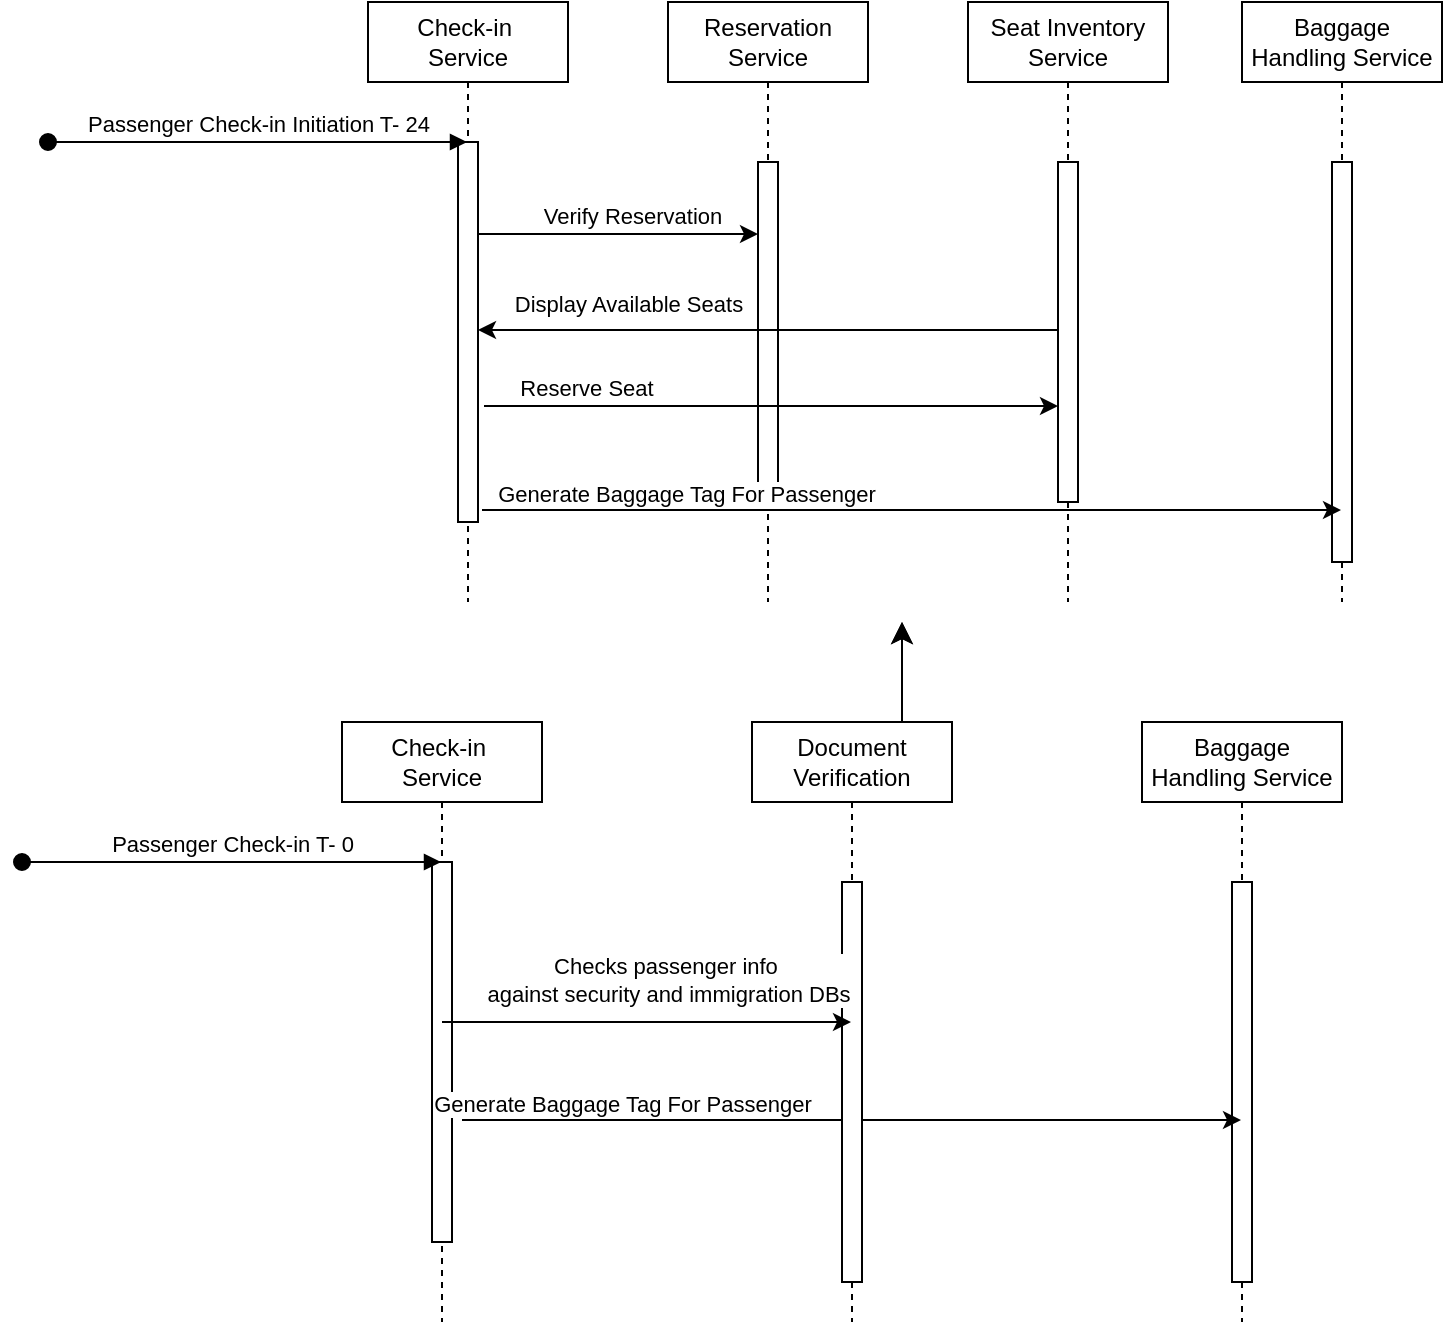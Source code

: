 <mxfile version="24.7.17">
  <diagram name="Page-1" id="2YBvvXClWsGukQMizWep">
    <mxGraphModel dx="1434" dy="738" grid="1" gridSize="10" guides="1" tooltips="1" connect="1" arrows="1" fold="1" page="1" pageScale="1" pageWidth="850" pageHeight="1100" math="0" shadow="0">
      <root>
        <mxCell id="0" />
        <mxCell id="1" parent="0" />
        <mxCell id="aM9ryv3xv72pqoxQDRHE-1" value="Check-in&amp;nbsp;&lt;div&gt;Service&lt;/div&gt;" style="shape=umlLifeline;perimeter=lifelinePerimeter;whiteSpace=wrap;html=1;container=0;dropTarget=0;collapsible=0;recursiveResize=0;outlineConnect=0;portConstraint=eastwest;newEdgeStyle={&quot;edgeStyle&quot;:&quot;elbowEdgeStyle&quot;,&quot;elbow&quot;:&quot;vertical&quot;,&quot;curved&quot;:0,&quot;rounded&quot;:0};" parent="1" vertex="1">
          <mxGeometry x="183" y="50" width="100" height="300" as="geometry" />
        </mxCell>
        <mxCell id="aM9ryv3xv72pqoxQDRHE-2" value="" style="html=1;points=[];perimeter=orthogonalPerimeter;outlineConnect=0;targetShapes=umlLifeline;portConstraint=eastwest;newEdgeStyle={&quot;edgeStyle&quot;:&quot;elbowEdgeStyle&quot;,&quot;elbow&quot;:&quot;vertical&quot;,&quot;curved&quot;:0,&quot;rounded&quot;:0};" parent="aM9ryv3xv72pqoxQDRHE-1" vertex="1">
          <mxGeometry x="45" y="70" width="10" height="190" as="geometry" />
        </mxCell>
        <mxCell id="aM9ryv3xv72pqoxQDRHE-3" value="Passenger Check-in Initiation T- 24" style="html=1;verticalAlign=bottom;startArrow=oval;endArrow=block;startSize=8;edgeStyle=elbowEdgeStyle;elbow=vertical;curved=0;rounded=0;" parent="aM9ryv3xv72pqoxQDRHE-1" target="aM9ryv3xv72pqoxQDRHE-1" edge="1">
          <mxGeometry relative="1" as="geometry">
            <mxPoint x="-160" y="70" as="sourcePoint" />
            <mxPoint x="-32" y="69" as="targetPoint" />
          </mxGeometry>
        </mxCell>
        <mxCell id="aM9ryv3xv72pqoxQDRHE-5" value="Reservation Service" style="shape=umlLifeline;perimeter=lifelinePerimeter;whiteSpace=wrap;html=1;container=0;dropTarget=0;collapsible=0;recursiveResize=0;outlineConnect=0;portConstraint=eastwest;newEdgeStyle={&quot;edgeStyle&quot;:&quot;elbowEdgeStyle&quot;,&quot;elbow&quot;:&quot;vertical&quot;,&quot;curved&quot;:0,&quot;rounded&quot;:0};" parent="1" vertex="1">
          <mxGeometry x="333" y="50" width="100" height="300" as="geometry" />
        </mxCell>
        <mxCell id="aM9ryv3xv72pqoxQDRHE-6" value="" style="html=1;points=[];perimeter=orthogonalPerimeter;outlineConnect=0;targetShapes=umlLifeline;portConstraint=eastwest;newEdgeStyle={&quot;edgeStyle&quot;:&quot;elbowEdgeStyle&quot;,&quot;elbow&quot;:&quot;vertical&quot;,&quot;curved&quot;:0,&quot;rounded&quot;:0};" parent="aM9ryv3xv72pqoxQDRHE-5" vertex="1">
          <mxGeometry x="45" y="80" width="10" height="170" as="geometry" />
        </mxCell>
        <mxCell id="A5Q3U65SZ9ayOwc_HAjR-1" value="" style="endArrow=classic;html=1;rounded=0;" edge="1" parent="1" target="aM9ryv3xv72pqoxQDRHE-6">
          <mxGeometry width="50" height="50" relative="1" as="geometry">
            <mxPoint x="238" y="166" as="sourcePoint" />
            <mxPoint x="373" y="170" as="targetPoint" />
          </mxGeometry>
        </mxCell>
        <mxCell id="A5Q3U65SZ9ayOwc_HAjR-2" value="Verify Reservation" style="edgeLabel;html=1;align=center;verticalAlign=middle;resizable=0;points=[];" vertex="1" connectable="0" parent="A5Q3U65SZ9ayOwc_HAjR-1">
          <mxGeometry x="0.1" y="1" relative="1" as="geometry">
            <mxPoint y="-8" as="offset" />
          </mxGeometry>
        </mxCell>
        <mxCell id="A5Q3U65SZ9ayOwc_HAjR-4" value="Seat Inventory Service" style="shape=umlLifeline;perimeter=lifelinePerimeter;whiteSpace=wrap;html=1;container=0;dropTarget=0;collapsible=0;recursiveResize=0;outlineConnect=0;portConstraint=eastwest;newEdgeStyle={&quot;edgeStyle&quot;:&quot;elbowEdgeStyle&quot;,&quot;elbow&quot;:&quot;vertical&quot;,&quot;curved&quot;:0,&quot;rounded&quot;:0};" vertex="1" parent="1">
          <mxGeometry x="483" y="50" width="100" height="300" as="geometry" />
        </mxCell>
        <mxCell id="A5Q3U65SZ9ayOwc_HAjR-5" value="" style="html=1;points=[];perimeter=orthogonalPerimeter;outlineConnect=0;targetShapes=umlLifeline;portConstraint=eastwest;newEdgeStyle={&quot;edgeStyle&quot;:&quot;elbowEdgeStyle&quot;,&quot;elbow&quot;:&quot;vertical&quot;,&quot;curved&quot;:0,&quot;rounded&quot;:0};" vertex="1" parent="A5Q3U65SZ9ayOwc_HAjR-4">
          <mxGeometry x="45" y="80" width="10" height="170" as="geometry" />
        </mxCell>
        <mxCell id="A5Q3U65SZ9ayOwc_HAjR-6" value="" style="endArrow=classic;html=1;rounded=0;" edge="1" parent="1" source="A5Q3U65SZ9ayOwc_HAjR-5">
          <mxGeometry width="50" height="50" relative="1" as="geometry">
            <mxPoint x="520" y="210" as="sourcePoint" />
            <mxPoint x="238" y="214" as="targetPoint" />
          </mxGeometry>
        </mxCell>
        <mxCell id="A5Q3U65SZ9ayOwc_HAjR-7" value="Display Available Seats" style="edgeLabel;html=1;align=center;verticalAlign=middle;resizable=0;points=[];" vertex="1" connectable="0" parent="A5Q3U65SZ9ayOwc_HAjR-6">
          <mxGeometry x="-0.433" y="1" relative="1" as="geometry">
            <mxPoint x="-133" y="-14" as="offset" />
          </mxGeometry>
        </mxCell>
        <mxCell id="A5Q3U65SZ9ayOwc_HAjR-8" value="" style="endArrow=classic;html=1;rounded=0;" edge="1" parent="1">
          <mxGeometry width="50" height="50" relative="1" as="geometry">
            <mxPoint x="241" y="252" as="sourcePoint" />
            <mxPoint x="528" y="252" as="targetPoint" />
          </mxGeometry>
        </mxCell>
        <mxCell id="A5Q3U65SZ9ayOwc_HAjR-9" value="Reserve Seat" style="edgeLabel;html=1;align=center;verticalAlign=middle;resizable=0;points=[];" vertex="1" connectable="0" parent="A5Q3U65SZ9ayOwc_HAjR-8">
          <mxGeometry x="0.1" y="1" relative="1" as="geometry">
            <mxPoint x="-107" y="-8" as="offset" />
          </mxGeometry>
        </mxCell>
        <mxCell id="A5Q3U65SZ9ayOwc_HAjR-11" value="Baggage Handling Service" style="shape=umlLifeline;perimeter=lifelinePerimeter;whiteSpace=wrap;html=1;container=0;dropTarget=0;collapsible=0;recursiveResize=0;outlineConnect=0;portConstraint=eastwest;newEdgeStyle={&quot;edgeStyle&quot;:&quot;elbowEdgeStyle&quot;,&quot;elbow&quot;:&quot;vertical&quot;,&quot;curved&quot;:0,&quot;rounded&quot;:0};" vertex="1" parent="1">
          <mxGeometry x="620" y="50" width="100" height="300" as="geometry" />
        </mxCell>
        <mxCell id="A5Q3U65SZ9ayOwc_HAjR-12" value="" style="html=1;points=[];perimeter=orthogonalPerimeter;outlineConnect=0;targetShapes=umlLifeline;portConstraint=eastwest;newEdgeStyle={&quot;edgeStyle&quot;:&quot;elbowEdgeStyle&quot;,&quot;elbow&quot;:&quot;vertical&quot;,&quot;curved&quot;:0,&quot;rounded&quot;:0};" vertex="1" parent="A5Q3U65SZ9ayOwc_HAjR-11">
          <mxGeometry x="45" y="80" width="10" height="200" as="geometry" />
        </mxCell>
        <mxCell id="A5Q3U65SZ9ayOwc_HAjR-14" value="" style="endArrow=classic;html=1;rounded=0;" edge="1" parent="1">
          <mxGeometry width="50" height="50" relative="1" as="geometry">
            <mxPoint x="240" y="304" as="sourcePoint" />
            <mxPoint x="669.5" y="304" as="targetPoint" />
          </mxGeometry>
        </mxCell>
        <mxCell id="A5Q3U65SZ9ayOwc_HAjR-15" value="Generate Baggage Tag For Passenger" style="edgeLabel;html=1;align=center;verticalAlign=middle;resizable=0;points=[];" vertex="1" connectable="0" parent="A5Q3U65SZ9ayOwc_HAjR-14">
          <mxGeometry x="0.1" y="1" relative="1" as="geometry">
            <mxPoint x="-134" y="-7" as="offset" />
          </mxGeometry>
        </mxCell>
        <mxCell id="A5Q3U65SZ9ayOwc_HAjR-16" value="Check-in&amp;nbsp;&lt;div&gt;Service&lt;/div&gt;" style="shape=umlLifeline;perimeter=lifelinePerimeter;whiteSpace=wrap;html=1;container=0;dropTarget=0;collapsible=0;recursiveResize=0;outlineConnect=0;portConstraint=eastwest;newEdgeStyle={&quot;edgeStyle&quot;:&quot;elbowEdgeStyle&quot;,&quot;elbow&quot;:&quot;vertical&quot;,&quot;curved&quot;:0,&quot;rounded&quot;:0};" vertex="1" parent="1">
          <mxGeometry x="170" y="410" width="100" height="300" as="geometry" />
        </mxCell>
        <mxCell id="A5Q3U65SZ9ayOwc_HAjR-17" value="" style="html=1;points=[];perimeter=orthogonalPerimeter;outlineConnect=0;targetShapes=umlLifeline;portConstraint=eastwest;newEdgeStyle={&quot;edgeStyle&quot;:&quot;elbowEdgeStyle&quot;,&quot;elbow&quot;:&quot;vertical&quot;,&quot;curved&quot;:0,&quot;rounded&quot;:0};" vertex="1" parent="A5Q3U65SZ9ayOwc_HAjR-16">
          <mxGeometry x="45" y="70" width="10" height="190" as="geometry" />
        </mxCell>
        <mxCell id="A5Q3U65SZ9ayOwc_HAjR-18" value="Passenger Check-in T- 0" style="html=1;verticalAlign=bottom;startArrow=oval;endArrow=block;startSize=8;edgeStyle=elbowEdgeStyle;elbow=vertical;curved=0;rounded=0;" edge="1" parent="A5Q3U65SZ9ayOwc_HAjR-16" target="A5Q3U65SZ9ayOwc_HAjR-16">
          <mxGeometry relative="1" as="geometry">
            <mxPoint x="-160" y="70" as="sourcePoint" />
            <mxPoint x="-32" y="69" as="targetPoint" />
          </mxGeometry>
        </mxCell>
        <mxCell id="A5Q3U65SZ9ayOwc_HAjR-29" value="Baggage Handling Service" style="shape=umlLifeline;perimeter=lifelinePerimeter;whiteSpace=wrap;html=1;container=0;dropTarget=0;collapsible=0;recursiveResize=0;outlineConnect=0;portConstraint=eastwest;newEdgeStyle={&quot;edgeStyle&quot;:&quot;elbowEdgeStyle&quot;,&quot;elbow&quot;:&quot;vertical&quot;,&quot;curved&quot;:0,&quot;rounded&quot;:0};" vertex="1" parent="1">
          <mxGeometry x="570" y="410" width="100" height="300" as="geometry" />
        </mxCell>
        <mxCell id="A5Q3U65SZ9ayOwc_HAjR-30" value="" style="html=1;points=[];perimeter=orthogonalPerimeter;outlineConnect=0;targetShapes=umlLifeline;portConstraint=eastwest;newEdgeStyle={&quot;edgeStyle&quot;:&quot;elbowEdgeStyle&quot;,&quot;elbow&quot;:&quot;vertical&quot;,&quot;curved&quot;:0,&quot;rounded&quot;:0};" vertex="1" parent="A5Q3U65SZ9ayOwc_HAjR-29">
          <mxGeometry x="45" y="80" width="10" height="200" as="geometry" />
        </mxCell>
        <mxCell id="A5Q3U65SZ9ayOwc_HAjR-31" value="" style="endArrow=classic;html=1;rounded=0;" edge="1" parent="1">
          <mxGeometry width="50" height="50" relative="1" as="geometry">
            <mxPoint x="230" y="609" as="sourcePoint" />
            <mxPoint x="619.5" y="609" as="targetPoint" />
          </mxGeometry>
        </mxCell>
        <mxCell id="A5Q3U65SZ9ayOwc_HAjR-32" value="Generate Baggage Tag For Passenger" style="edgeLabel;html=1;align=center;verticalAlign=middle;resizable=0;points=[];" vertex="1" connectable="0" parent="A5Q3U65SZ9ayOwc_HAjR-31">
          <mxGeometry x="0.1" y="1" relative="1" as="geometry">
            <mxPoint x="-134" y="-7" as="offset" />
          </mxGeometry>
        </mxCell>
        <mxCell id="A5Q3U65SZ9ayOwc_HAjR-33" value="Document Verification" style="shape=umlLifeline;perimeter=lifelinePerimeter;whiteSpace=wrap;html=1;container=0;dropTarget=0;collapsible=0;recursiveResize=0;outlineConnect=0;portConstraint=eastwest;newEdgeStyle={&quot;edgeStyle&quot;:&quot;elbowEdgeStyle&quot;,&quot;elbow&quot;:&quot;vertical&quot;,&quot;curved&quot;:0,&quot;rounded&quot;:0};" vertex="1" parent="1">
          <mxGeometry x="375" y="410" width="100" height="300" as="geometry" />
        </mxCell>
        <mxCell id="A5Q3U65SZ9ayOwc_HAjR-34" value="" style="html=1;points=[];perimeter=orthogonalPerimeter;outlineConnect=0;targetShapes=umlLifeline;portConstraint=eastwest;newEdgeStyle={&quot;edgeStyle&quot;:&quot;elbowEdgeStyle&quot;,&quot;elbow&quot;:&quot;vertical&quot;,&quot;curved&quot;:0,&quot;rounded&quot;:0};" vertex="1" parent="A5Q3U65SZ9ayOwc_HAjR-33">
          <mxGeometry x="45" y="80" width="10" height="200" as="geometry" />
        </mxCell>
        <mxCell id="A5Q3U65SZ9ayOwc_HAjR-35" value="" style="endArrow=classic;html=1;rounded=0;" edge="1" parent="1" source="A5Q3U65SZ9ayOwc_HAjR-16" target="A5Q3U65SZ9ayOwc_HAjR-33">
          <mxGeometry width="50" height="50" relative="1" as="geometry">
            <mxPoint x="330" y="630" as="sourcePoint" />
            <mxPoint x="450" y="360" as="targetPoint" />
          </mxGeometry>
        </mxCell>
        <mxCell id="A5Q3U65SZ9ayOwc_HAjR-36" value="Checks passenger info&amp;nbsp;&lt;div&gt;against security and immigration DBs&lt;/div&gt;" style="edgeLabel;html=1;align=center;verticalAlign=middle;resizable=0;points=[];" vertex="1" connectable="0" parent="A5Q3U65SZ9ayOwc_HAjR-35">
          <mxGeometry x="0.107" y="-1" relative="1" as="geometry">
            <mxPoint y="-22" as="offset" />
          </mxGeometry>
        </mxCell>
        <mxCell id="A5Q3U65SZ9ayOwc_HAjR-37" value="" style="edgeStyle=segmentEdgeStyle;endArrow=classic;html=1;curved=0;rounded=0;endSize=8;startSize=8;" edge="1" parent="1">
          <mxGeometry width="50" height="50" relative="1" as="geometry">
            <mxPoint x="400" y="410" as="sourcePoint" />
            <mxPoint x="450" y="360" as="targetPoint" />
          </mxGeometry>
        </mxCell>
        <mxCell id="A5Q3U65SZ9ayOwc_HAjR-38" value="" style="edgeStyle=segmentEdgeStyle;endArrow=classic;html=1;curved=0;rounded=0;endSize=8;startSize=8;" edge="1" parent="1">
          <mxGeometry width="50" height="50" relative="1" as="geometry">
            <mxPoint x="400" y="410" as="sourcePoint" />
            <mxPoint x="450" y="360" as="targetPoint" />
          </mxGeometry>
        </mxCell>
      </root>
    </mxGraphModel>
  </diagram>
</mxfile>
